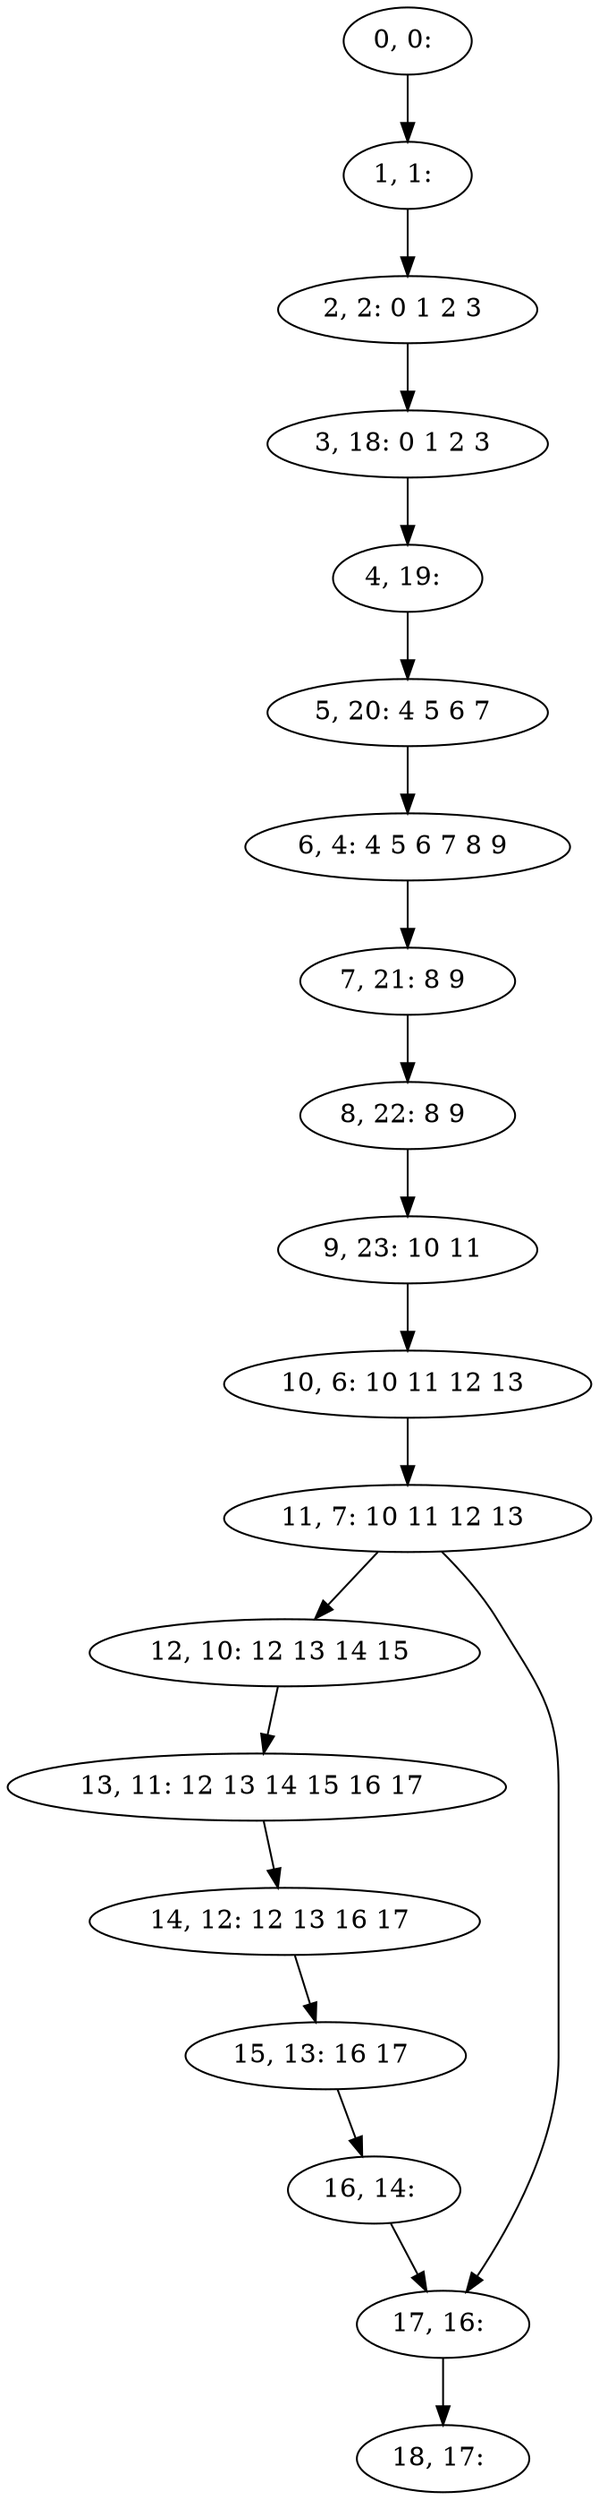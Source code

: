 digraph G {
0[label="0, 0: "];
1[label="1, 1: "];
2[label="2, 2: 0 1 2 3 "];
3[label="3, 18: 0 1 2 3 "];
4[label="4, 19: "];
5[label="5, 20: 4 5 6 7 "];
6[label="6, 4: 4 5 6 7 8 9 "];
7[label="7, 21: 8 9 "];
8[label="8, 22: 8 9 "];
9[label="9, 23: 10 11 "];
10[label="10, 6: 10 11 12 13 "];
11[label="11, 7: 10 11 12 13 "];
12[label="12, 10: 12 13 14 15 "];
13[label="13, 11: 12 13 14 15 16 17 "];
14[label="14, 12: 12 13 16 17 "];
15[label="15, 13: 16 17 "];
16[label="16, 14: "];
17[label="17, 16: "];
18[label="18, 17: "];
0->1 ;
1->2 ;
2->3 ;
3->4 ;
4->5 ;
5->6 ;
6->7 ;
7->8 ;
8->9 ;
9->10 ;
10->11 ;
11->12 ;
11->17 ;
12->13 ;
13->14 ;
14->15 ;
15->16 ;
16->17 ;
17->18 ;
}
